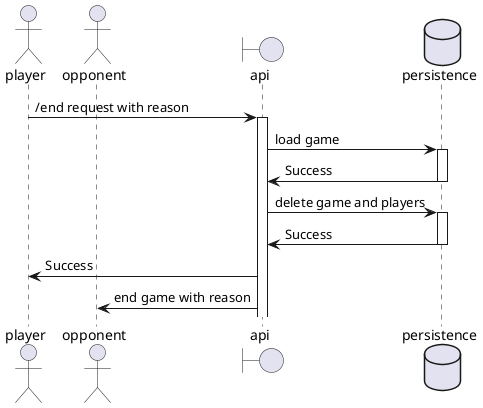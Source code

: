 @startuml
'https://plantuml.com/sequence-diagram

actor player
actor opponent
boundary api
database persistence

player -> api : /end request with reason
activate api
api -> persistence : load game
activate persistence
persistence -> api : Success
deactivate persistence

api -> persistence : delete game and players
activate persistence
persistence -> api : Success
deactivate persistence

api -> player : Success
api -> opponent : end game with reason

@enduml
